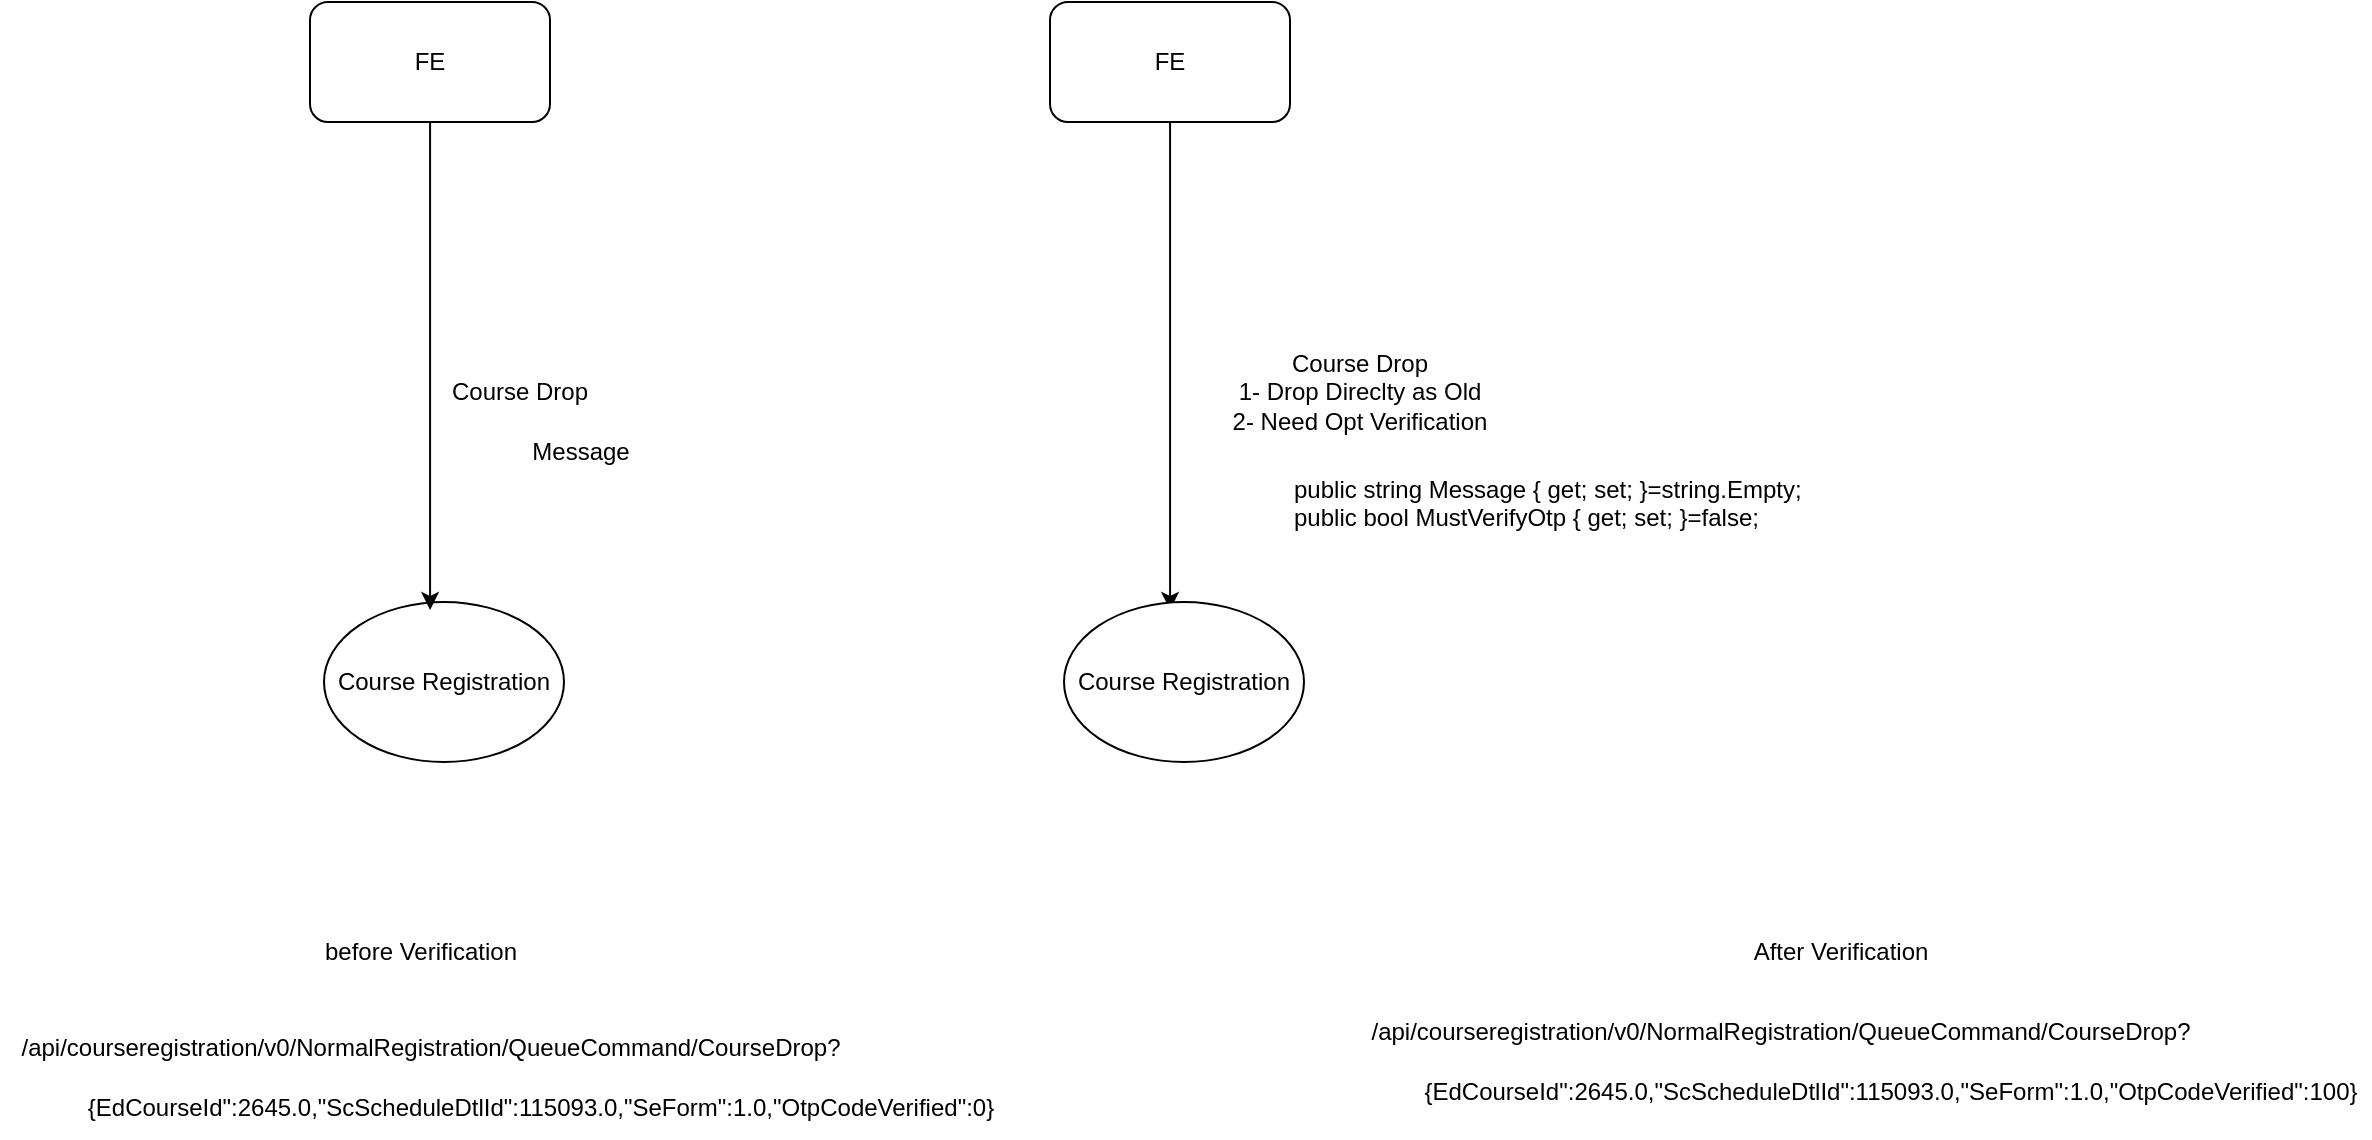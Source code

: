 <mxfile version="24.7.12">
  <diagram name="Page-1" id="9Q4z0PPzpoQtUPN4YMns">
    <mxGraphModel dx="1514" dy="677" grid="1" gridSize="10" guides="1" tooltips="1" connect="1" arrows="1" fold="1" page="1" pageScale="1" pageWidth="2339" pageHeight="3300" math="0" shadow="0">
      <root>
        <mxCell id="0" />
        <mxCell id="1" parent="0" />
        <mxCell id="epob_45pjeo9uKpj5Kni-1" value="FE" style="rounded=1;whiteSpace=wrap;html=1;" vertex="1" parent="1">
          <mxGeometry x="440" y="120" width="120" height="60" as="geometry" />
        </mxCell>
        <mxCell id="epob_45pjeo9uKpj5Kni-2" value="&lt;div&gt;Course Registration&lt;/div&gt;" style="ellipse;whiteSpace=wrap;html=1;" vertex="1" parent="1">
          <mxGeometry x="447" y="420" width="120" height="80" as="geometry" />
        </mxCell>
        <mxCell id="epob_45pjeo9uKpj5Kni-3" style="edgeStyle=orthogonalEdgeStyle;rounded=0;orthogonalLoop=1;jettySize=auto;html=1;entryX=0.442;entryY=0.05;entryDx=0;entryDy=0;entryPerimeter=0;" edge="1" parent="1" source="epob_45pjeo9uKpj5Kni-1" target="epob_45pjeo9uKpj5Kni-2">
          <mxGeometry relative="1" as="geometry" />
        </mxCell>
        <mxCell id="epob_45pjeo9uKpj5Kni-4" value="Course Drop" style="text;html=1;align=center;verticalAlign=middle;whiteSpace=wrap;rounded=0;" vertex="1" parent="1">
          <mxGeometry x="480" y="300" width="130" height="30" as="geometry" />
        </mxCell>
        <mxCell id="epob_45pjeo9uKpj5Kni-5" value="FE" style="rounded=1;whiteSpace=wrap;html=1;" vertex="1" parent="1">
          <mxGeometry x="810" y="120" width="120" height="60" as="geometry" />
        </mxCell>
        <mxCell id="epob_45pjeo9uKpj5Kni-6" style="edgeStyle=orthogonalEdgeStyle;rounded=0;orthogonalLoop=1;jettySize=auto;html=1;entryX=0.442;entryY=0.05;entryDx=0;entryDy=0;entryPerimeter=0;" edge="1" source="epob_45pjeo9uKpj5Kni-5" target="epob_45pjeo9uKpj5Kni-8" parent="1">
          <mxGeometry relative="1" as="geometry" />
        </mxCell>
        <mxCell id="epob_45pjeo9uKpj5Kni-7" value="Course Drop&lt;br&gt;1- Drop Direclty as Old&lt;br&gt;2- Need Opt Verification" style="text;html=1;align=center;verticalAlign=middle;whiteSpace=wrap;rounded=0;" vertex="1" parent="1">
          <mxGeometry x="850" y="300" width="230" height="30" as="geometry" />
        </mxCell>
        <mxCell id="epob_45pjeo9uKpj5Kni-8" value="&lt;div&gt;Course Registration&lt;/div&gt;" style="ellipse;whiteSpace=wrap;html=1;" vertex="1" parent="1">
          <mxGeometry x="817" y="420" width="120" height="80" as="geometry" />
        </mxCell>
        <mxCell id="epob_45pjeo9uKpj5Kni-9" value="public string Message { get; set; }=string.Empty;&#xa;public bool MustVerifyOtp { get; set; }=false;" style="text;whiteSpace=wrap;" vertex="1" parent="1">
          <mxGeometry x="930" y="350" width="290" height="50" as="geometry" />
        </mxCell>
        <mxCell id="epob_45pjeo9uKpj5Kni-10" value="Message" style="text;html=1;align=center;verticalAlign=middle;resizable=0;points=[];autosize=1;strokeColor=none;fillColor=none;" vertex="1" parent="1">
          <mxGeometry x="540" y="330" width="70" height="30" as="geometry" />
        </mxCell>
        <mxCell id="epob_45pjeo9uKpj5Kni-12" value="&lt;span class=&quot;druids_misc_json-viewer_value druids_misc_json-viewer_value--string&quot;&gt;{EdCourseId&quot;:2645.0,&quot;ScScheduleDtlId&quot;:115093.0,&quot;SeForm&quot;:1.0,&quot;&lt;/span&gt;OtpCodeVerified&lt;span class=&quot;druids_misc_json-viewer_value druids_misc_json-viewer_value--string&quot;&gt;&quot;:0}&lt;/span&gt;" style="text;html=1;align=center;verticalAlign=middle;resizable=0;points=[];autosize=1;strokeColor=none;fillColor=none;" vertex="1" parent="1">
          <mxGeometry x="320" y="658" width="470" height="30" as="geometry" />
        </mxCell>
        <mxCell id="epob_45pjeo9uKpj5Kni-13" value="/api/courseregistration/v0/NormalRegistration/QueueCommand/CourseDrop?" style="text;html=1;align=center;verticalAlign=middle;resizable=0;points=[];autosize=1;strokeColor=none;fillColor=none;" vertex="1" parent="1">
          <mxGeometry x="285" y="628" width="430" height="30" as="geometry" />
        </mxCell>
        <mxCell id="epob_45pjeo9uKpj5Kni-14" value="&lt;span class=&quot;druids_misc_json-viewer_value druids_misc_json-viewer_value--string&quot;&gt;{EdCourseId&quot;:2645.0,&quot;ScScheduleDtlId&quot;:115093.0,&quot;SeForm&quot;:1.0,&quot;&lt;/span&gt;OtpCodeVerified&lt;span class=&quot;druids_misc_json-viewer_value druids_misc_json-viewer_value--string&quot;&gt;&quot;:100}&lt;/span&gt;" style="text;html=1;align=center;verticalAlign=middle;resizable=0;points=[];autosize=1;strokeColor=none;fillColor=none;" vertex="1" parent="1">
          <mxGeometry x="990" y="650" width="480" height="30" as="geometry" />
        </mxCell>
        <mxCell id="epob_45pjeo9uKpj5Kni-15" value="/api/courseregistration/v0/NormalRegistration/QueueCommand/CourseDrop?" style="text;html=1;align=center;verticalAlign=middle;resizable=0;points=[];autosize=1;strokeColor=none;fillColor=none;" vertex="1" parent="1">
          <mxGeometry x="960" y="620" width="430" height="30" as="geometry" />
        </mxCell>
        <mxCell id="epob_45pjeo9uKpj5Kni-16" value="before Verification" style="text;html=1;align=center;verticalAlign=middle;resizable=0;points=[];autosize=1;strokeColor=none;fillColor=none;" vertex="1" parent="1">
          <mxGeometry x="435" y="580" width="120" height="30" as="geometry" />
        </mxCell>
        <mxCell id="epob_45pjeo9uKpj5Kni-17" value="After Verification" style="text;html=1;align=center;verticalAlign=middle;resizable=0;points=[];autosize=1;strokeColor=none;fillColor=none;" vertex="1" parent="1">
          <mxGeometry x="1150" y="580" width="110" height="30" as="geometry" />
        </mxCell>
      </root>
    </mxGraphModel>
  </diagram>
</mxfile>
